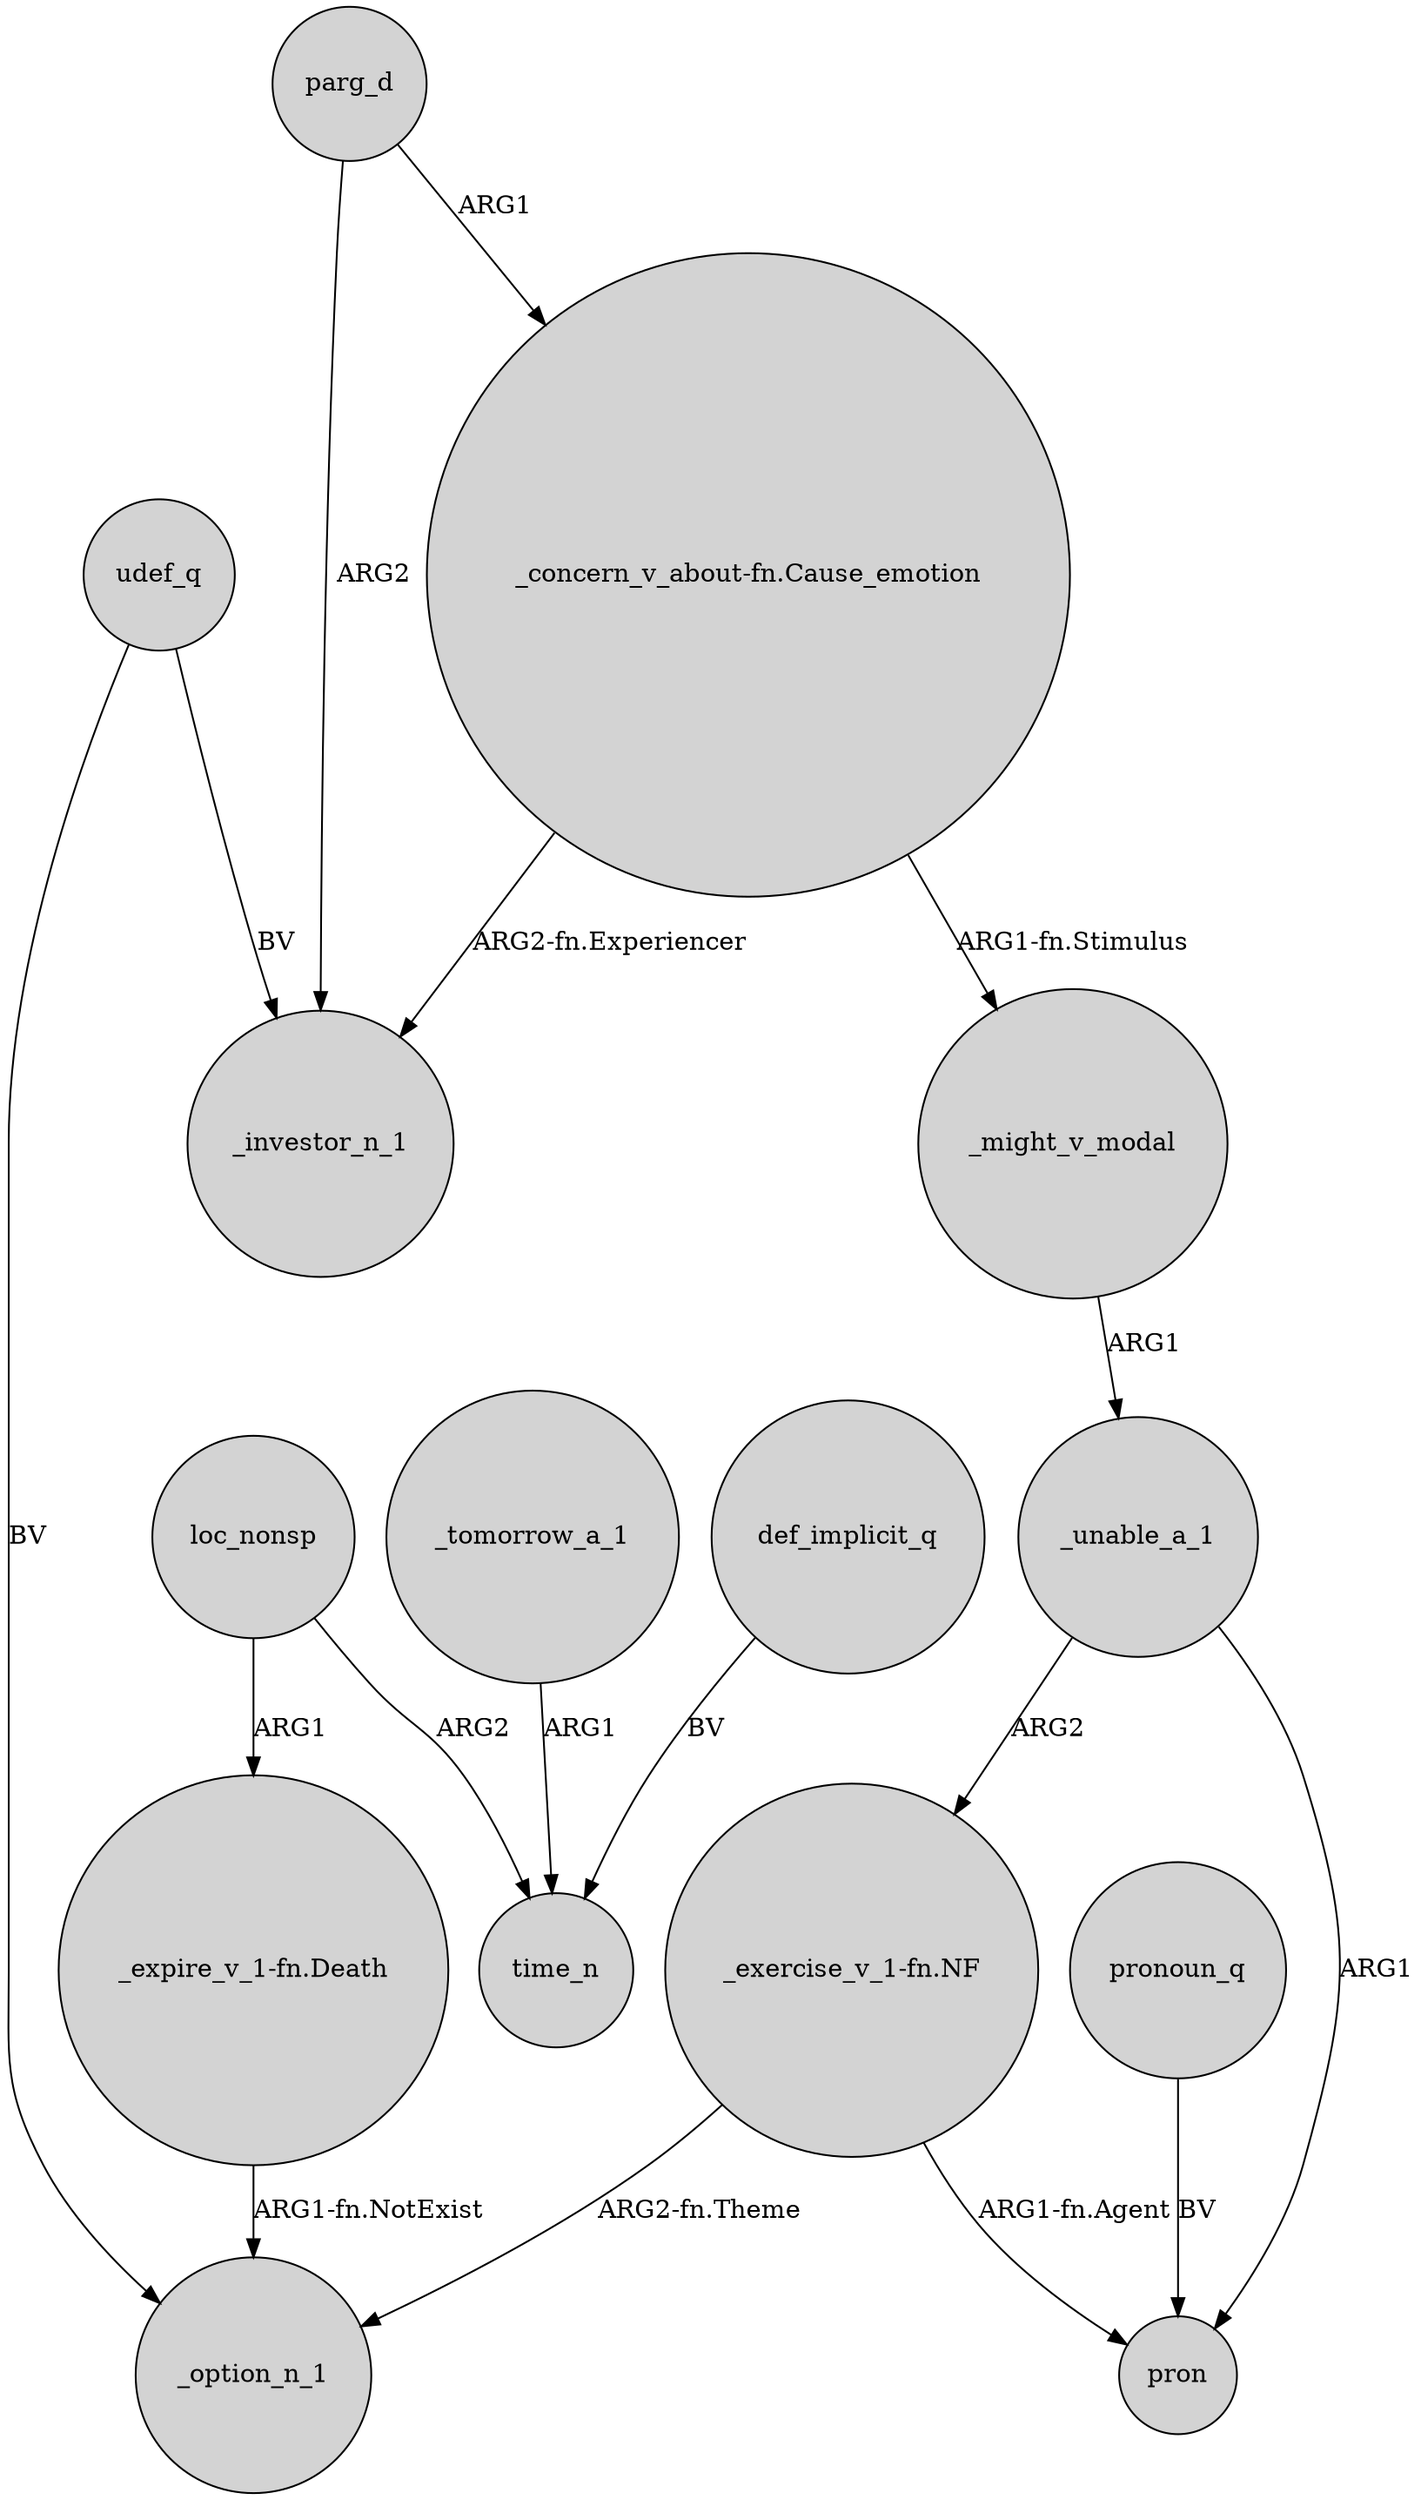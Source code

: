 digraph {
	node [shape=circle style=filled]
	"_concern_v_about-fn.Cause_emotion" -> _investor_n_1 [label="ARG2-fn.Experiencer"]
	loc_nonsp -> "_expire_v_1-fn.Death" [label=ARG1]
	_tomorrow_a_1 -> time_n [label=ARG1]
	udef_q -> _option_n_1 [label=BV]
	parg_d -> _investor_n_1 [label=ARG2]
	udef_q -> _investor_n_1 [label=BV]
	parg_d -> "_concern_v_about-fn.Cause_emotion" [label=ARG1]
	_might_v_modal -> _unable_a_1 [label=ARG1]
	_unable_a_1 -> "_exercise_v_1-fn.NF" [label=ARG2]
	"_expire_v_1-fn.Death" -> _option_n_1 [label="ARG1-fn.NotExist"]
	loc_nonsp -> time_n [label=ARG2]
	def_implicit_q -> time_n [label=BV]
	"_exercise_v_1-fn.NF" -> _option_n_1 [label="ARG2-fn.Theme"]
	"_exercise_v_1-fn.NF" -> pron [label="ARG1-fn.Agent"]
	_unable_a_1 -> pron [label=ARG1]
	"_concern_v_about-fn.Cause_emotion" -> _might_v_modal [label="ARG1-fn.Stimulus"]
	pronoun_q -> pron [label=BV]
}
